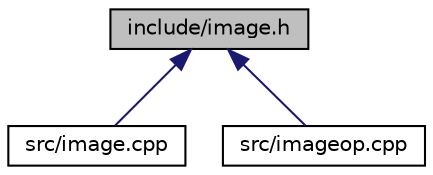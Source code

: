 digraph "include/image.h"
{
 // LATEX_PDF_SIZE
  edge [fontname="Helvetica",fontsize="10",labelfontname="Helvetica",labelfontsize="10"];
  node [fontname="Helvetica",fontsize="10",shape=record];
  Node1 [label="include/image.h",height=0.2,width=0.4,color="black", fillcolor="grey75", style="filled", fontcolor="black",tooltip="Cabecera para la clase Image."];
  Node1 -> Node2 [dir="back",color="midnightblue",fontsize="10",style="solid"];
  Node2 [label="src/image.cpp",height=0.2,width=0.4,color="black", fillcolor="white", style="filled",URL="$image_8cpp.html",tooltip="Fichero con definiciones para los métodos primitivos de la clase Image."];
  Node1 -> Node3 [dir="back",color="midnightblue",fontsize="10",style="solid"];
  Node3 [label="src/imageop.cpp",height=0.2,width=0.4,color="black", fillcolor="white", style="filled",URL="$imageop_8cpp.html",tooltip="Fichero con definiciones para el resto de métodos de la clase Image."];
}
